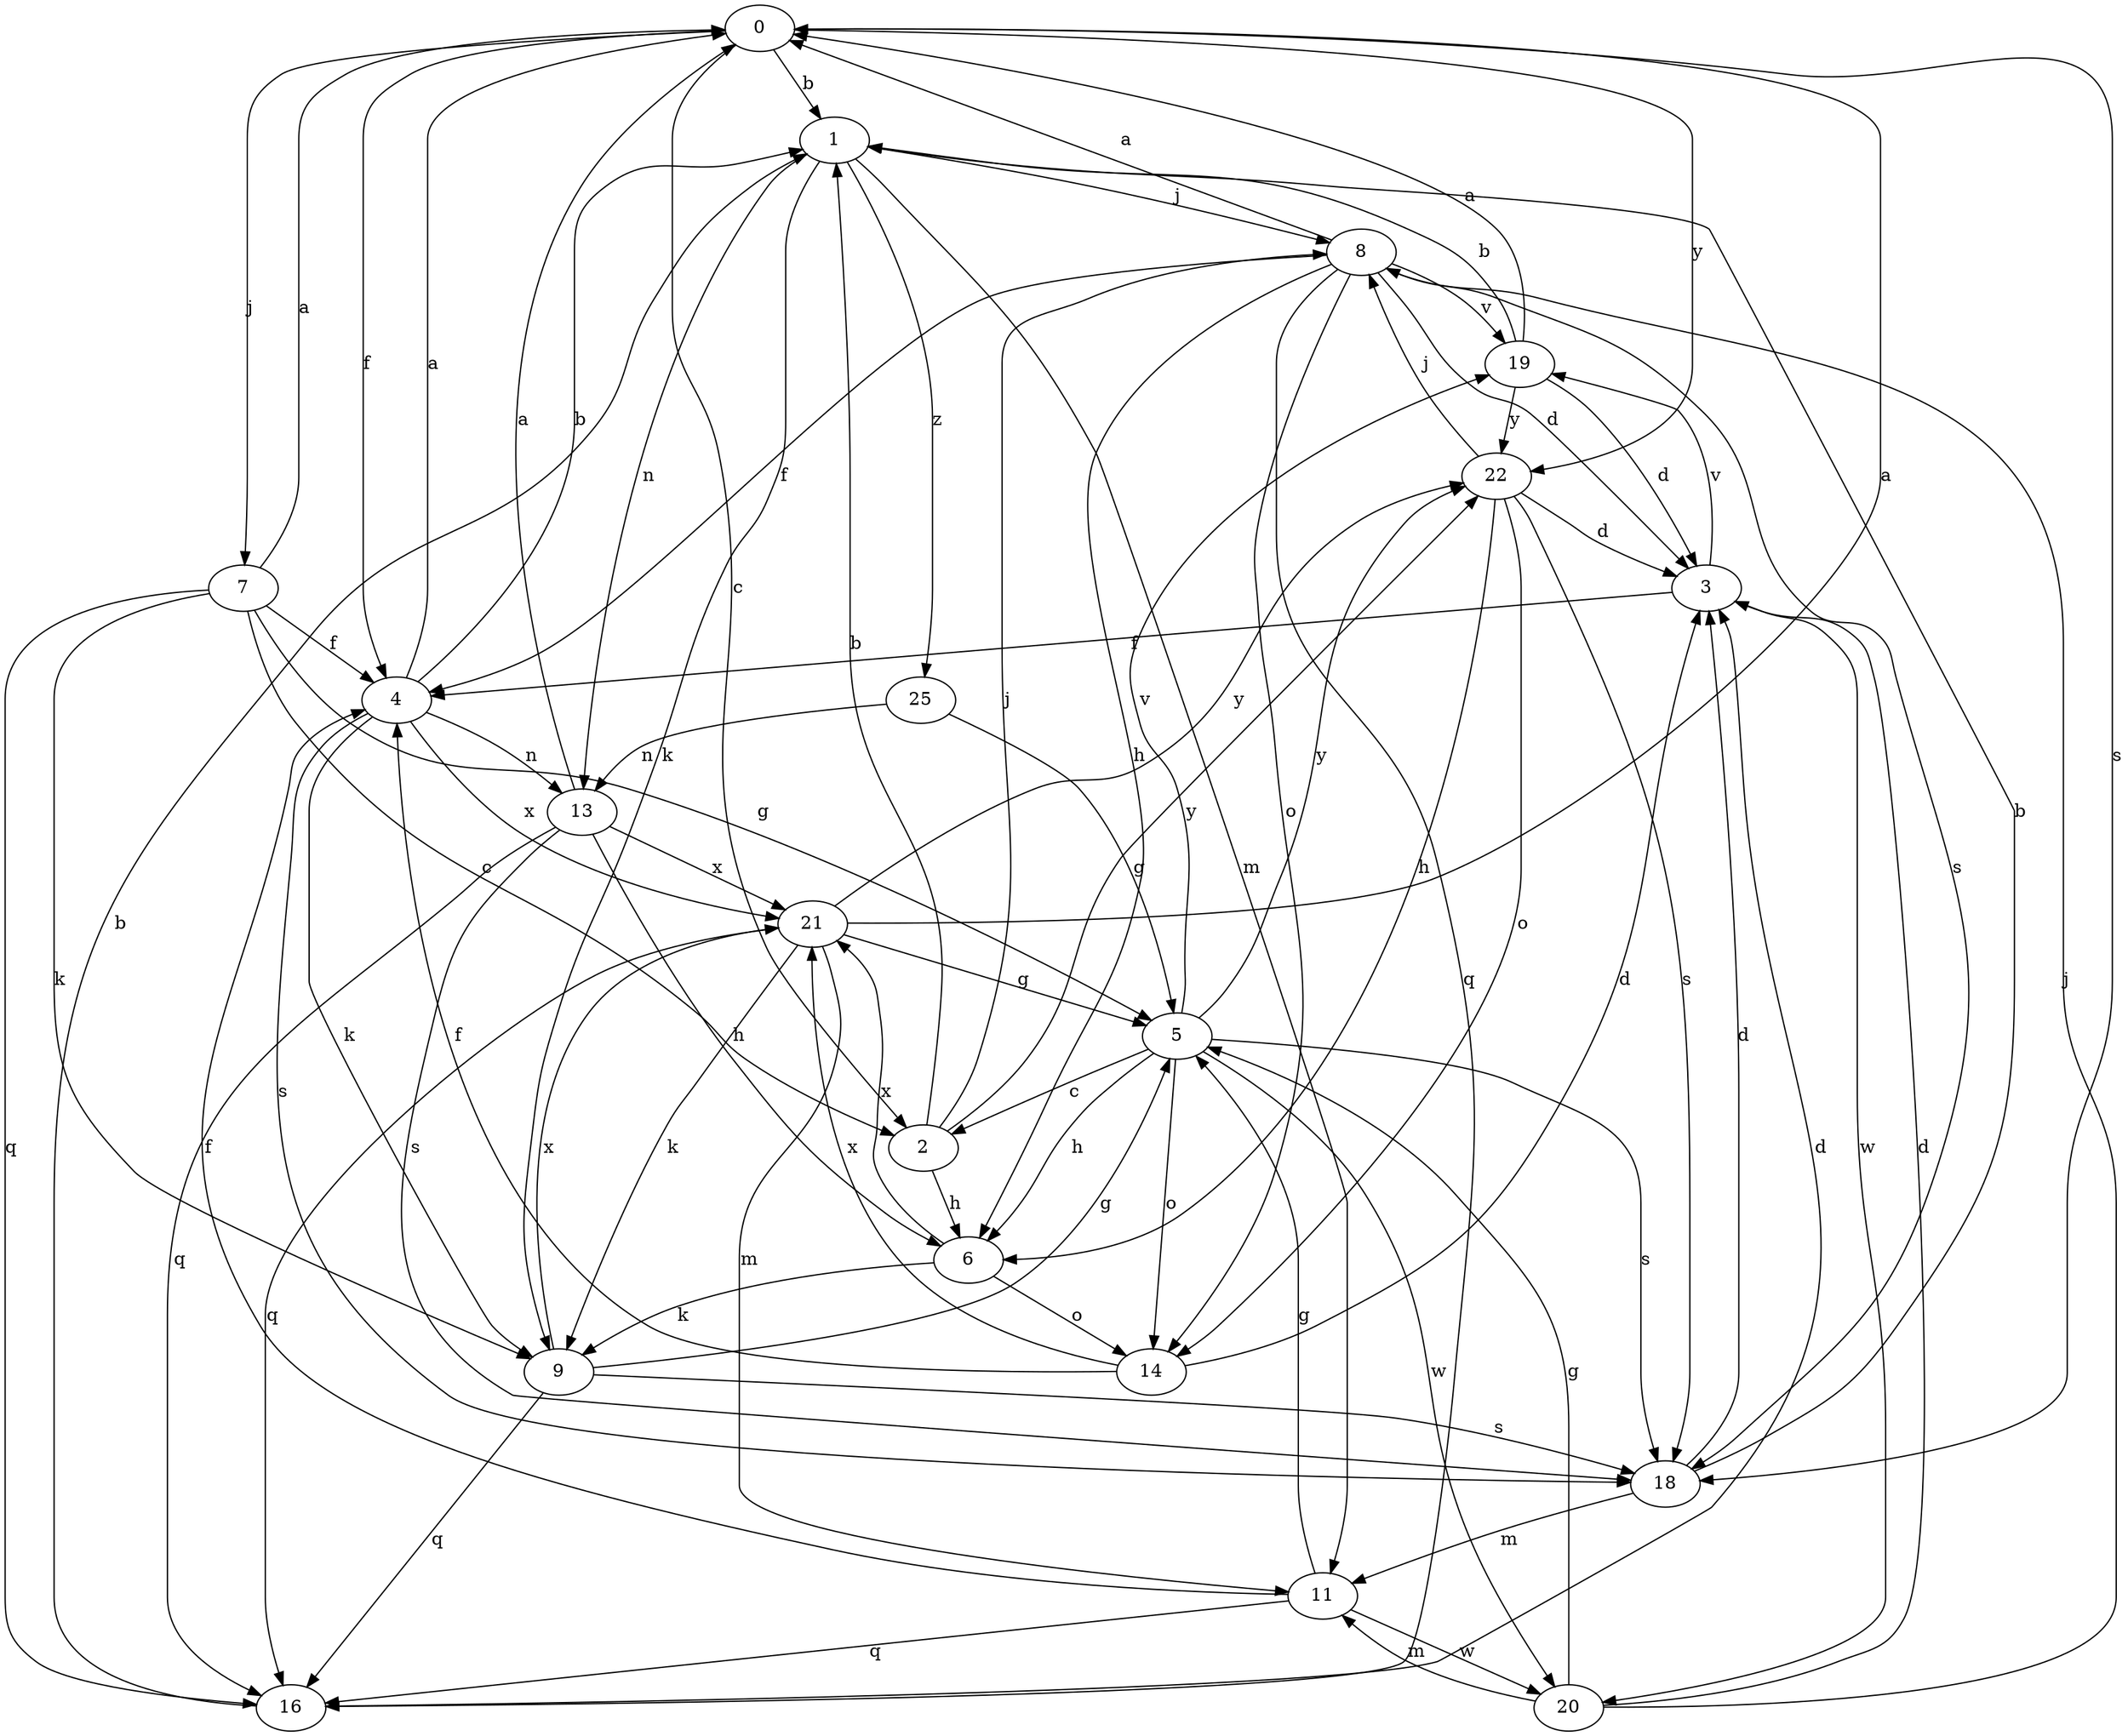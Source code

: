 strict digraph  {
0;
1;
2;
3;
4;
5;
6;
7;
8;
9;
11;
13;
14;
16;
18;
19;
20;
21;
22;
25;
0 -> 1  [label=b];
0 -> 2  [label=c];
0 -> 4  [label=f];
0 -> 7  [label=j];
0 -> 18  [label=s];
0 -> 22  [label=y];
1 -> 8  [label=j];
1 -> 9  [label=k];
1 -> 11  [label=m];
1 -> 13  [label=n];
1 -> 25  [label=z];
2 -> 1  [label=b];
2 -> 6  [label=h];
2 -> 8  [label=j];
2 -> 22  [label=y];
3 -> 4  [label=f];
3 -> 19  [label=v];
3 -> 20  [label=w];
4 -> 0  [label=a];
4 -> 1  [label=b];
4 -> 9  [label=k];
4 -> 13  [label=n];
4 -> 18  [label=s];
4 -> 21  [label=x];
5 -> 2  [label=c];
5 -> 6  [label=h];
5 -> 14  [label=o];
5 -> 18  [label=s];
5 -> 19  [label=v];
5 -> 20  [label=w];
5 -> 22  [label=y];
6 -> 9  [label=k];
6 -> 14  [label=o];
6 -> 21  [label=x];
7 -> 0  [label=a];
7 -> 2  [label=c];
7 -> 4  [label=f];
7 -> 5  [label=g];
7 -> 9  [label=k];
7 -> 16  [label=q];
8 -> 0  [label=a];
8 -> 3  [label=d];
8 -> 4  [label=f];
8 -> 6  [label=h];
8 -> 14  [label=o];
8 -> 16  [label=q];
8 -> 18  [label=s];
8 -> 19  [label=v];
9 -> 5  [label=g];
9 -> 16  [label=q];
9 -> 18  [label=s];
9 -> 21  [label=x];
11 -> 4  [label=f];
11 -> 5  [label=g];
11 -> 16  [label=q];
11 -> 20  [label=w];
13 -> 0  [label=a];
13 -> 6  [label=h];
13 -> 16  [label=q];
13 -> 18  [label=s];
13 -> 21  [label=x];
14 -> 3  [label=d];
14 -> 4  [label=f];
14 -> 21  [label=x];
16 -> 1  [label=b];
16 -> 3  [label=d];
18 -> 1  [label=b];
18 -> 3  [label=d];
18 -> 11  [label=m];
19 -> 0  [label=a];
19 -> 1  [label=b];
19 -> 3  [label=d];
19 -> 22  [label=y];
20 -> 3  [label=d];
20 -> 5  [label=g];
20 -> 8  [label=j];
20 -> 11  [label=m];
21 -> 0  [label=a];
21 -> 5  [label=g];
21 -> 9  [label=k];
21 -> 11  [label=m];
21 -> 16  [label=q];
21 -> 22  [label=y];
22 -> 3  [label=d];
22 -> 6  [label=h];
22 -> 8  [label=j];
22 -> 14  [label=o];
22 -> 18  [label=s];
25 -> 5  [label=g];
25 -> 13  [label=n];
}
